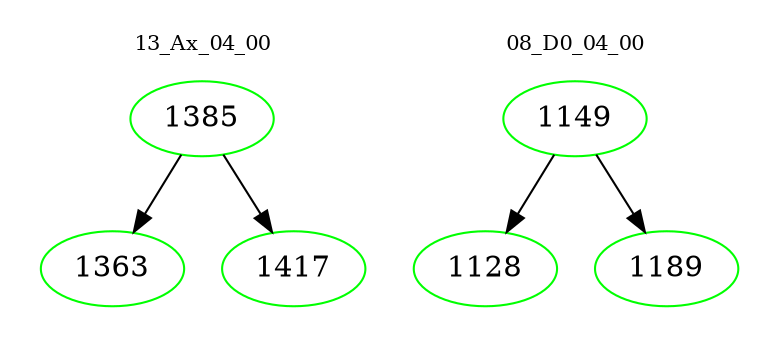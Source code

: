 digraph{
subgraph cluster_0 {
color = white
label = "13_Ax_04_00";
fontsize=10;
T0_1385 [label="1385", color="green"]
T0_1385 -> T0_1363 [color="black"]
T0_1363 [label="1363", color="green"]
T0_1385 -> T0_1417 [color="black"]
T0_1417 [label="1417", color="green"]
}
subgraph cluster_1 {
color = white
label = "08_D0_04_00";
fontsize=10;
T1_1149 [label="1149", color="green"]
T1_1149 -> T1_1128 [color="black"]
T1_1128 [label="1128", color="green"]
T1_1149 -> T1_1189 [color="black"]
T1_1189 [label="1189", color="green"]
}
}
